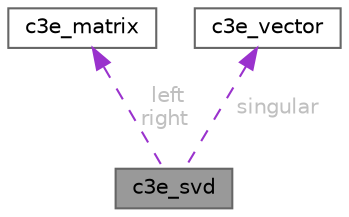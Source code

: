digraph "c3e_svd"
{
 // LATEX_PDF_SIZE
  bgcolor="transparent";
  edge [fontname=Helvetica,fontsize=10,labelfontname=Helvetica,labelfontsize=10];
  node [fontname=Helvetica,fontsize=10,shape=box,height=0.2,width=0.4];
  Node1 [id="Node000001",label="c3e_svd",height=0.2,width=0.4,color="gray40", fillcolor="grey60", style="filled", fontcolor="black",tooltip="Represents the Singular Value Decomposition (SVD) of a matrix."];
  Node2 -> Node1 [id="edge1_Node000001_Node000002",dir="back",color="darkorchid3",style="dashed",tooltip=" ",label=" left\nright",fontcolor="grey" ];
  Node2 [id="Node000002",label="c3e_matrix",height=0.2,width=0.4,color="gray40", fillcolor="white", style="filled",URL="$structc3e__matrix.html",tooltip="Represents a mathematical matrix."];
  Node3 -> Node1 [id="edge2_Node000001_Node000003",dir="back",color="darkorchid3",style="dashed",tooltip=" ",label=" singular",fontcolor="grey" ];
  Node3 [id="Node000003",label="c3e_vector",height=0.2,width=0.4,color="gray40", fillcolor="white", style="filled",URL="$structc3e__vector.html",tooltip="Represents a mathematical vector."];
}
